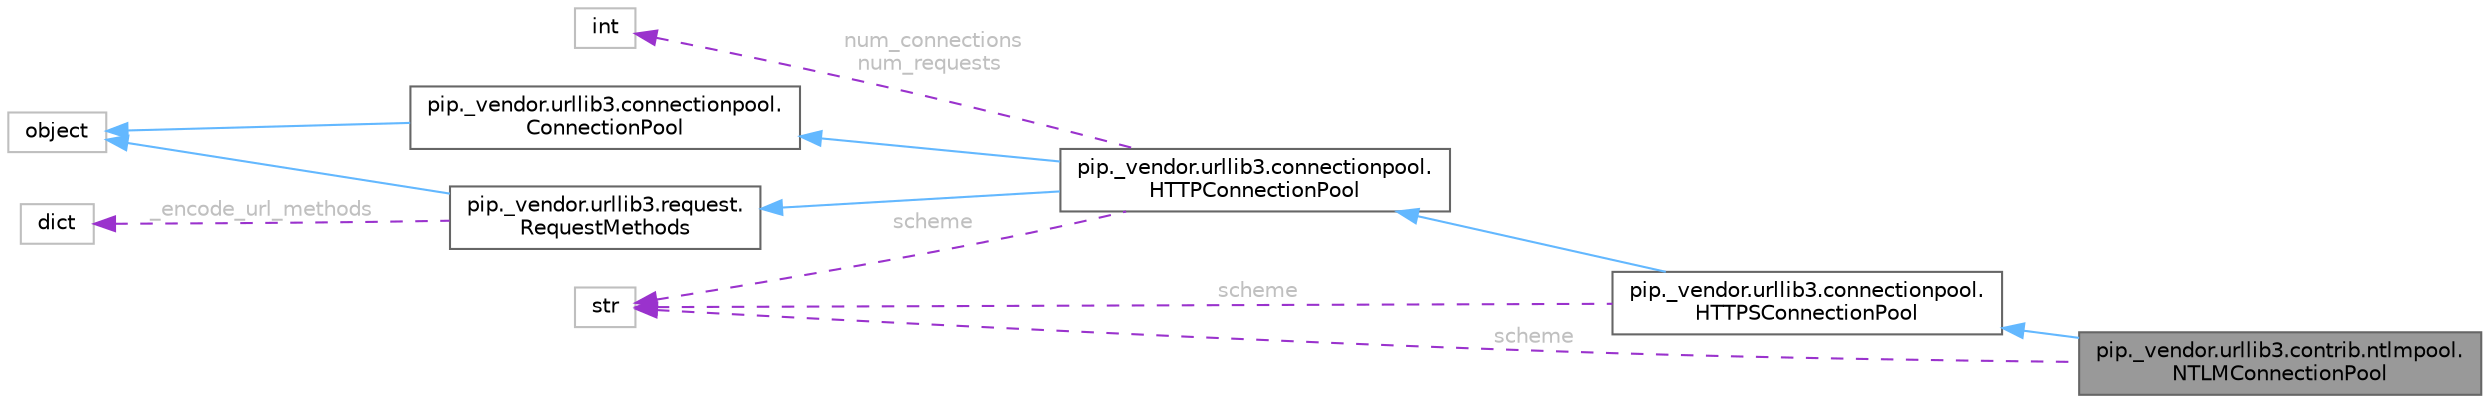 digraph "pip._vendor.urllib3.contrib.ntlmpool.NTLMConnectionPool"
{
 // LATEX_PDF_SIZE
  bgcolor="transparent";
  edge [fontname=Helvetica,fontsize=10,labelfontname=Helvetica,labelfontsize=10];
  node [fontname=Helvetica,fontsize=10,shape=box,height=0.2,width=0.4];
  rankdir="LR";
  Node1 [id="Node000001",label="pip._vendor.urllib3.contrib.ntlmpool.\lNTLMConnectionPool",height=0.2,width=0.4,color="gray40", fillcolor="grey60", style="filled", fontcolor="black",tooltip=" "];
  Node2 -> Node1 [id="edge12_Node000001_Node000002",dir="back",color="steelblue1",style="solid",tooltip=" "];
  Node2 [id="Node000002",label="pip._vendor.urllib3.connectionpool.\lHTTPSConnectionPool",height=0.2,width=0.4,color="gray40", fillcolor="white", style="filled",URL="$da/dc3/classpip_1_1__vendor_1_1urllib3_1_1connectionpool_1_1HTTPSConnectionPool.html",tooltip=" "];
  Node3 -> Node2 [id="edge13_Node000002_Node000003",dir="back",color="steelblue1",style="solid",tooltip=" "];
  Node3 [id="Node000003",label="pip._vendor.urllib3.connectionpool.\lHTTPConnectionPool",height=0.2,width=0.4,color="gray40", fillcolor="white", style="filled",URL="$dd/d58/classpip_1_1__vendor_1_1urllib3_1_1connectionpool_1_1HTTPConnectionPool.html",tooltip=" "];
  Node4 -> Node3 [id="edge14_Node000003_Node000004",dir="back",color="steelblue1",style="solid",tooltip=" "];
  Node4 [id="Node000004",label="pip._vendor.urllib3.connectionpool.\lConnectionPool",height=0.2,width=0.4,color="gray40", fillcolor="white", style="filled",URL="$dd/dbc/classpip_1_1__vendor_1_1urllib3_1_1connectionpool_1_1ConnectionPool.html",tooltip=" "];
  Node5 -> Node4 [id="edge15_Node000004_Node000005",dir="back",color="steelblue1",style="solid",tooltip=" "];
  Node5 [id="Node000005",label="object",height=0.2,width=0.4,color="grey75", fillcolor="white", style="filled",tooltip=" "];
  Node6 -> Node3 [id="edge16_Node000003_Node000006",dir="back",color="steelblue1",style="solid",tooltip=" "];
  Node6 [id="Node000006",label="pip._vendor.urllib3.request.\lRequestMethods",height=0.2,width=0.4,color="gray40", fillcolor="white", style="filled",URL="$dd/d14/classpip_1_1__vendor_1_1urllib3_1_1request_1_1RequestMethods.html",tooltip=" "];
  Node5 -> Node6 [id="edge17_Node000006_Node000005",dir="back",color="steelblue1",style="solid",tooltip=" "];
  Node7 -> Node6 [id="edge18_Node000006_Node000007",dir="back",color="darkorchid3",style="dashed",tooltip=" ",label=" _encode_url_methods",fontcolor="grey" ];
  Node7 [id="Node000007",label="dict",height=0.2,width=0.4,color="grey75", fillcolor="white", style="filled",tooltip=" "];
  Node8 -> Node3 [id="edge19_Node000003_Node000008",dir="back",color="darkorchid3",style="dashed",tooltip=" ",label=" scheme",fontcolor="grey" ];
  Node8 [id="Node000008",label="str",height=0.2,width=0.4,color="grey75", fillcolor="white", style="filled",tooltip=" "];
  Node9 -> Node3 [id="edge20_Node000003_Node000009",dir="back",color="darkorchid3",style="dashed",tooltip=" ",label=" num_connections\nnum_requests",fontcolor="grey" ];
  Node9 [id="Node000009",label="int",height=0.2,width=0.4,color="grey75", fillcolor="white", style="filled",tooltip=" "];
  Node8 -> Node2 [id="edge21_Node000002_Node000008",dir="back",color="darkorchid3",style="dashed",tooltip=" ",label=" scheme",fontcolor="grey" ];
  Node8 -> Node1 [id="edge22_Node000001_Node000008",dir="back",color="darkorchid3",style="dashed",tooltip=" ",label=" scheme",fontcolor="grey" ];
}
